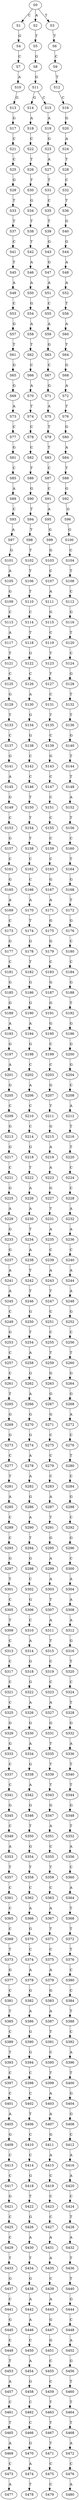 strict digraph  {
	S0 -> S1 [ label = C ];
	S0 -> S2 [ label = A ];
	S0 -> S3 [ label = T ];
	S1 -> S4 [ label = G ];
	S2 -> S5 [ label = T ];
	S3 -> S6 [ label = T ];
	S4 -> S7 [ label = C ];
	S5 -> S8 [ label = G ];
	S6 -> S9 [ label = C ];
	S7 -> S10 [ label = A ];
	S8 -> S11 [ label = G ];
	S9 -> S12 [ label = T ];
	S10 -> S13 [ label = G ];
	S11 -> S14 [ label = G ];
	S11 -> S15 [ label = C ];
	S12 -> S16 [ label = C ];
	S13 -> S17 [ label = G ];
	S14 -> S18 [ label = A ];
	S15 -> S19 [ label = A ];
	S16 -> S20 [ label = G ];
	S17 -> S21 [ label = C ];
	S18 -> S22 [ label = C ];
	S19 -> S23 [ label = G ];
	S20 -> S24 [ label = A ];
	S21 -> S25 [ label = C ];
	S22 -> S26 [ label = T ];
	S23 -> S27 [ label = A ];
	S24 -> S28 [ label = T ];
	S25 -> S29 [ label = G ];
	S26 -> S30 [ label = T ];
	S27 -> S31 [ label = T ];
	S28 -> S32 [ label = C ];
	S29 -> S33 [ label = T ];
	S30 -> S34 [ label = G ];
	S31 -> S35 [ label = C ];
	S32 -> S36 [ label = T ];
	S33 -> S37 [ label = T ];
	S34 -> S38 [ label = T ];
	S35 -> S39 [ label = T ];
	S36 -> S40 [ label = G ];
	S37 -> S41 [ label = C ];
	S38 -> S42 [ label = T ];
	S39 -> S43 [ label = G ];
	S40 -> S44 [ label = G ];
	S41 -> S45 [ label = T ];
	S42 -> S46 [ label = A ];
	S43 -> S47 [ label = G ];
	S44 -> S48 [ label = A ];
	S45 -> S49 [ label = A ];
	S46 -> S50 [ label = A ];
	S47 -> S51 [ label = A ];
	S48 -> S52 [ label = A ];
	S49 -> S53 [ label = C ];
	S50 -> S54 [ label = G ];
	S51 -> S55 [ label = C ];
	S52 -> S56 [ label = T ];
	S53 -> S57 [ label = G ];
	S54 -> S58 [ label = A ];
	S55 -> S59 [ label = A ];
	S56 -> S60 [ label = A ];
	S57 -> S61 [ label = T ];
	S58 -> S62 [ label = T ];
	S59 -> S63 [ label = G ];
	S60 -> S64 [ label = T ];
	S61 -> S65 [ label = G ];
	S62 -> S66 [ label = C ];
	S63 -> S67 [ label = C ];
	S64 -> S68 [ label = G ];
	S65 -> S69 [ label = G ];
	S66 -> S70 [ label = A ];
	S67 -> S71 [ label = G ];
	S68 -> S72 [ label = A ];
	S69 -> S73 [ label = A ];
	S70 -> S74 [ label = T ];
	S71 -> S75 [ label = A ];
	S72 -> S76 [ label = T ];
	S73 -> S77 [ label = C ];
	S74 -> S78 [ label = C ];
	S75 -> S79 [ label = T ];
	S76 -> S80 [ label = G ];
	S77 -> S81 [ label = G ];
	S78 -> S82 [ label = C ];
	S79 -> S83 [ label = T ];
	S80 -> S84 [ label = A ];
	S81 -> S85 [ label = C ];
	S82 -> S86 [ label = T ];
	S83 -> S87 [ label = C ];
	S84 -> S88 [ label = T ];
	S85 -> S89 [ label = A ];
	S86 -> S90 [ label = G ];
	S87 -> S91 [ label = C ];
	S88 -> S92 [ label = G ];
	S89 -> S93 [ label = C ];
	S90 -> S94 [ label = T ];
	S91 -> S95 [ label = A ];
	S92 -> S96 [ label = G ];
	S93 -> S97 [ label = A ];
	S94 -> S98 [ label = T ];
	S95 -> S99 [ label = G ];
	S96 -> S100 [ label = G ];
	S97 -> S101 [ label = G ];
	S98 -> S102 [ label = T ];
	S99 -> S103 [ label = G ];
	S100 -> S104 [ label = C ];
	S101 -> S105 [ label = A ];
	S102 -> S106 [ label = T ];
	S103 -> S107 [ label = C ];
	S104 -> S108 [ label = T ];
	S105 -> S109 [ label = G ];
	S106 -> S110 [ label = T ];
	S107 -> S111 [ label = A ];
	S108 -> S112 [ label = C ];
	S109 -> S113 [ label = C ];
	S110 -> S114 [ label = C ];
	S111 -> S115 [ label = G ];
	S112 -> S116 [ label = G ];
	S113 -> S117 [ label = A ];
	S114 -> S118 [ label = T ];
	S115 -> S119 [ label = C ];
	S116 -> S120 [ label = T ];
	S117 -> S121 [ label = T ];
	S118 -> S122 [ label = G ];
	S119 -> S123 [ label = T ];
	S120 -> S124 [ label = C ];
	S121 -> S125 [ label = C ];
	S122 -> S126 [ label = C ];
	S123 -> S127 [ label = T ];
	S124 -> S128 [ label = G ];
	S125 -> S129 [ label = G ];
	S126 -> S130 [ label = A ];
	S127 -> S131 [ label = C ];
	S128 -> S132 [ label = T ];
	S129 -> S133 [ label = T ];
	S130 -> S134 [ label = G ];
	S131 -> S135 [ label = T ];
	S132 -> S136 [ label = T ];
	S133 -> S137 [ label = C ];
	S134 -> S138 [ label = G ];
	S135 -> S139 [ label = C ];
	S136 -> S140 [ label = G ];
	S137 -> S141 [ label = G ];
	S138 -> S142 [ label = C ];
	S139 -> S143 [ label = G ];
	S140 -> S144 [ label = T ];
	S141 -> S145 [ label = A ];
	S142 -> S146 [ label = C ];
	S143 -> S147 [ label = C ];
	S144 -> S148 [ label = T ];
	S145 -> S149 [ label = G ];
	S146 -> S150 [ label = T ];
	S147 -> S151 [ label = C ];
	S148 -> S152 [ label = A ];
	S149 -> S153 [ label = C ];
	S150 -> S154 [ label = T ];
	S151 -> S155 [ label = C ];
	S152 -> S156 [ label = T ];
	S153 -> S157 [ label = G ];
	S154 -> S158 [ label = T ];
	S155 -> S159 [ label = C ];
	S156 -> S160 [ label = C ];
	S157 -> S161 [ label = C ];
	S158 -> S162 [ label = C ];
	S159 -> S163 [ label = C ];
	S160 -> S164 [ label = T ];
	S161 -> S165 [ label = G ];
	S162 -> S166 [ label = C ];
	S163 -> S167 [ label = G ];
	S164 -> S168 [ label = G ];
	S165 -> S169 [ label = A ];
	S166 -> S170 [ label = A ];
	S167 -> S171 [ label = A ];
	S168 -> S172 [ label = T ];
	S169 -> S173 [ label = C ];
	S170 -> S174 [ label = T ];
	S171 -> S175 [ label = G ];
	S172 -> S176 [ label = G ];
	S173 -> S177 [ label = G ];
	S174 -> S178 [ label = G ];
	S175 -> S179 [ label = G ];
	S176 -> S180 [ label = C ];
	S177 -> S181 [ label = C ];
	S178 -> S182 [ label = T ];
	S179 -> S183 [ label = C ];
	S180 -> S184 [ label = C ];
	S181 -> S185 [ label = G ];
	S182 -> S186 [ label = G ];
	S183 -> S187 [ label = G ];
	S184 -> S188 [ label = G ];
	S185 -> S189 [ label = G ];
	S186 -> S190 [ label = G ];
	S187 -> S191 [ label = G ];
	S188 -> S192 [ label = T ];
	S189 -> S193 [ label = A ];
	S190 -> S194 [ label = A ];
	S191 -> S195 [ label = G ];
	S192 -> S196 [ label = G ];
	S193 -> S197 [ label = G ];
	S194 -> S198 [ label = G ];
	S195 -> S199 [ label = C ];
	S196 -> S200 [ label = G ];
	S197 -> S201 [ label = A ];
	S198 -> S202 [ label = C ];
	S199 -> S203 [ label = C ];
	S200 -> S204 [ label = G ];
	S201 -> S205 [ label = G ];
	S202 -> S206 [ label = A ];
	S203 -> S207 [ label = G ];
	S204 -> S208 [ label = C ];
	S205 -> S209 [ label = C ];
	S206 -> S210 [ label = C ];
	S207 -> S211 [ label = T ];
	S208 -> S212 [ label = A ];
	S209 -> S213 [ label = G ];
	S210 -> S214 [ label = C ];
	S211 -> S215 [ label = G ];
	S212 -> S216 [ label = T ];
	S213 -> S217 [ label = G ];
	S214 -> S218 [ label = G ];
	S215 -> S219 [ label = A ];
	S216 -> S220 [ label = T ];
	S217 -> S221 [ label = C ];
	S218 -> S222 [ label = T ];
	S219 -> S223 [ label = A ];
	S220 -> S224 [ label = C ];
	S221 -> S225 [ label = G ];
	S222 -> S226 [ label = A ];
	S223 -> S227 [ label = G ];
	S224 -> S228 [ label = C ];
	S225 -> S229 [ label = A ];
	S226 -> S230 [ label = A ];
	S227 -> S231 [ label = T ];
	S228 -> S232 [ label = A ];
	S229 -> S233 [ label = G ];
	S230 -> S234 [ label = T ];
	S231 -> S235 [ label = A ];
	S232 -> S236 [ label = A ];
	S233 -> S237 [ label = G ];
	S234 -> S238 [ label = A ];
	S235 -> S239 [ label = C ];
	S236 -> S240 [ label = C ];
	S237 -> S241 [ label = A ];
	S238 -> S242 [ label = T ];
	S239 -> S243 [ label = A ];
	S240 -> S244 [ label = A ];
	S241 -> S245 [ label = A ];
	S242 -> S246 [ label = T ];
	S243 -> S247 [ label = T ];
	S244 -> S248 [ label = A ];
	S245 -> S249 [ label = C ];
	S246 -> S250 [ label = G ];
	S247 -> S251 [ label = C ];
	S248 -> S252 [ label = G ];
	S249 -> S253 [ label = G ];
	S250 -> S254 [ label = T ];
	S251 -> S255 [ label = C ];
	S252 -> S256 [ label = C ];
	S253 -> S257 [ label = C ];
	S254 -> S258 [ label = A ];
	S255 -> S259 [ label = T ];
	S256 -> S260 [ label = T ];
	S257 -> S261 [ label = C ];
	S258 -> S262 [ label = G ];
	S259 -> S263 [ label = G ];
	S260 -> S264 [ label = G ];
	S261 -> S265 [ label = T ];
	S262 -> S266 [ label = A ];
	S263 -> S267 [ label = G ];
	S264 -> S268 [ label = G ];
	S265 -> S269 [ label = G ];
	S266 -> S270 [ label = G ];
	S267 -> S271 [ label = G ];
	S268 -> S272 [ label = A ];
	S269 -> S273 [ label = G ];
	S270 -> S274 [ label = G ];
	S271 -> S275 [ label = C ];
	S272 -> S276 [ label = C ];
	S273 -> S277 [ label = C ];
	S274 -> S278 [ label = A ];
	S275 -> S279 [ label = C ];
	S276 -> S280 [ label = T ];
	S277 -> S281 [ label = T ];
	S278 -> S282 [ label = A ];
	S279 -> S283 [ label = C ];
	S280 -> S284 [ label = C ];
	S281 -> S285 [ label = A ];
	S282 -> S286 [ label = G ];
	S283 -> S287 [ label = A ];
	S284 -> S288 [ label = G ];
	S285 -> S289 [ label = C ];
	S286 -> S290 [ label = A ];
	S287 -> S291 [ label = T ];
	S288 -> S292 [ label = C ];
	S289 -> S293 [ label = C ];
	S290 -> S294 [ label = T ];
	S291 -> S295 [ label = G ];
	S292 -> S296 [ label = G ];
	S293 -> S297 [ label = G ];
	S294 -> S298 [ label = G ];
	S295 -> S299 [ label = A ];
	S296 -> S300 [ label = C ];
	S297 -> S301 [ label = T ];
	S298 -> S302 [ label = C ];
	S299 -> S303 [ label = A ];
	S300 -> S304 [ label = A ];
	S301 -> S305 [ label = C ];
	S302 -> S306 [ label = G ];
	S303 -> S307 [ label = T ];
	S304 -> S308 [ label = A ];
	S305 -> S309 [ label = T ];
	S306 -> S310 [ label = C ];
	S307 -> S311 [ label = A ];
	S308 -> S312 [ label = A ];
	S309 -> S313 [ label = C ];
	S310 -> S314 [ label = A ];
	S311 -> S315 [ label = T ];
	S312 -> S316 [ label = G ];
	S313 -> S317 [ label = C ];
	S314 -> S318 [ label = G ];
	S315 -> S319 [ label = C ];
	S316 -> S320 [ label = T ];
	S317 -> S321 [ label = C ];
	S318 -> S322 [ label = G ];
	S319 -> S323 [ label = C ];
	S320 -> S324 [ label = C ];
	S321 -> S325 [ label = C ];
	S322 -> S326 [ label = A ];
	S323 -> S327 [ label = A ];
	S324 -> S328 [ label = T ];
	S325 -> S329 [ label = G ];
	S326 -> S330 [ label = G ];
	S327 -> S331 [ label = G ];
	S328 -> S332 [ label = G ];
	S329 -> S333 [ label = G ];
	S330 -> S334 [ label = A ];
	S331 -> S335 [ label = T ];
	S332 -> S336 [ label = A ];
	S333 -> S337 [ label = C ];
	S334 -> S338 [ label = G ];
	S335 -> S339 [ label = T ];
	S336 -> S340 [ label = T ];
	S337 -> S341 [ label = C ];
	S338 -> S342 [ label = A ];
	S339 -> S343 [ label = T ];
	S340 -> S344 [ label = T ];
	S341 -> S345 [ label = G ];
	S342 -> S346 [ label = G ];
	S343 -> S347 [ label = G ];
	S344 -> S348 [ label = G ];
	S345 -> S349 [ label = C ];
	S346 -> S350 [ label = T ];
	S347 -> S351 [ label = A ];
	S348 -> S352 [ label = T ];
	S349 -> S353 [ label = A ];
	S350 -> S354 [ label = G ];
	S351 -> S355 [ label = C ];
	S352 -> S356 [ label = A ];
	S353 -> S357 [ label = T ];
	S354 -> S358 [ label = T ];
	S355 -> S359 [ label = T ];
	S356 -> S360 [ label = C ];
	S357 -> S361 [ label = C ];
	S358 -> S362 [ label = C ];
	S359 -> S363 [ label = C ];
	S360 -> S364 [ label = A ];
	S361 -> S365 [ label = C ];
	S362 -> S366 [ label = A ];
	S363 -> S367 [ label = A ];
	S364 -> S368 [ label = T ];
	S365 -> S369 [ label = C ];
	S366 -> S370 [ label = G ];
	S367 -> S371 [ label = T ];
	S368 -> S372 [ label = T ];
	S369 -> S373 [ label = T ];
	S370 -> S374 [ label = C ];
	S371 -> S375 [ label = C ];
	S372 -> S376 [ label = T ];
	S373 -> S377 [ label = G ];
	S374 -> S378 [ label = A ];
	S375 -> S379 [ label = A ];
	S376 -> S380 [ label = C ];
	S377 -> S381 [ label = C ];
	S378 -> S382 [ label = G ];
	S379 -> S383 [ label = G ];
	S380 -> S384 [ label = C ];
	S381 -> S385 [ label = T ];
	S382 -> S386 [ label = A ];
	S383 -> S387 [ label = A ];
	S384 -> S388 [ label = T ];
	S385 -> S389 [ label = C ];
	S386 -> S390 [ label = G ];
	S387 -> S391 [ label = T ];
	S388 -> S392 [ label = C ];
	S389 -> S393 [ label = T ];
	S390 -> S394 [ label = G ];
	S391 -> S395 [ label = C ];
	S392 -> S396 [ label = A ];
	S393 -> S397 [ label = C ];
	S394 -> S398 [ label = C ];
	S395 -> S399 [ label = T ];
	S396 -> S400 [ label = T ];
	S397 -> S401 [ label = C ];
	S398 -> S402 [ label = C ];
	S399 -> S403 [ label = A ];
	S400 -> S404 [ label = G ];
	S401 -> S405 [ label = A ];
	S402 -> S406 [ label = T ];
	S403 -> S407 [ label = A ];
	S404 -> S408 [ label = G ];
	S405 -> S409 [ label = G ];
	S406 -> S410 [ label = C ];
	S407 -> S411 [ label = G ];
	S408 -> S412 [ label = C ];
	S409 -> S413 [ label = C ];
	S410 -> S414 [ label = C ];
	S411 -> S415 [ label = A ];
	S412 -> S416 [ label = A ];
	S413 -> S417 [ label = C ];
	S414 -> S418 [ label = G ];
	S415 -> S419 [ label = C ];
	S416 -> S420 [ label = A ];
	S417 -> S421 [ label = G ];
	S418 -> S422 [ label = T ];
	S419 -> S423 [ label = C ];
	S420 -> S424 [ label = C ];
	S421 -> S425 [ label = C ];
	S422 -> S426 [ label = G ];
	S423 -> S427 [ label = C ];
	S424 -> S428 [ label = T ];
	S425 -> S429 [ label = C ];
	S426 -> S430 [ label = A ];
	S427 -> S431 [ label = A ];
	S428 -> S432 [ label = A ];
	S429 -> S433 [ label = T ];
	S430 -> S434 [ label = T ];
	S431 -> S435 [ label = A ];
	S432 -> S436 [ label = T ];
	S433 -> S437 [ label = G ];
	S434 -> S438 [ label = G ];
	S435 -> S439 [ label = C ];
	S436 -> S440 [ label = T ];
	S437 -> S441 [ label = C ];
	S438 -> S442 [ label = A ];
	S439 -> S443 [ label = A ];
	S440 -> S444 [ label = G ];
	S441 -> S445 [ label = G ];
	S442 -> S446 [ label = A ];
	S443 -> S447 [ label = G ];
	S444 -> S448 [ label = C ];
	S445 -> S449 [ label = C ];
	S446 -> S450 [ label = C ];
	S447 -> S451 [ label = G ];
	S448 -> S452 [ label = A ];
	S449 -> S453 [ label = T ];
	S450 -> S454 [ label = A ];
	S451 -> S455 [ label = C ];
	S452 -> S456 [ label = G ];
	S453 -> S457 [ label = A ];
	S454 -> S458 [ label = G ];
	S455 -> S459 [ label = C ];
	S456 -> S460 [ label = T ];
	S457 -> S461 [ label = C ];
	S458 -> S462 [ label = C ];
	S459 -> S463 [ label = T ];
	S460 -> S464 [ label = T ];
	S461 -> S465 [ label = T ];
	S462 -> S466 [ label = C ];
	S463 -> S467 [ label = T ];
	S464 -> S468 [ label = T ];
	S465 -> S469 [ label = A ];
	S466 -> S470 [ label = G ];
	S467 -> S471 [ label = T ];
	S468 -> S472 [ label = A ];
	S469 -> S473 [ label = C ];
	S470 -> S474 [ label = A ];
	S471 -> S475 [ label = C ];
	S472 -> S476 [ label = C ];
	S473 -> S477 [ label = A ];
	S474 -> S478 [ label = T ];
	S475 -> S479 [ label = C ];
	S476 -> S480 [ label = A ];
}
